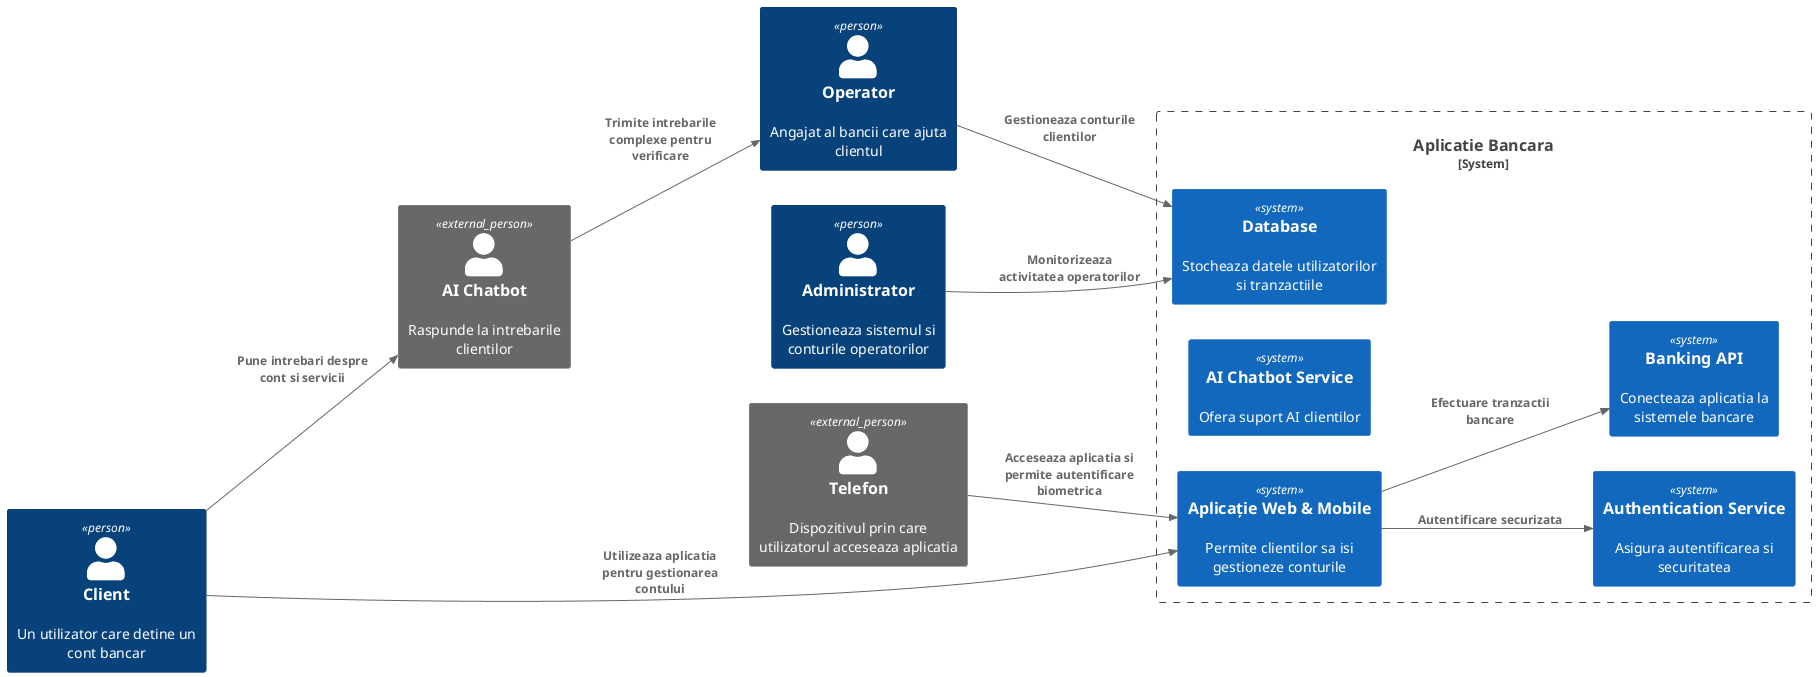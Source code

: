 @startuml
!include <C4/C4_Context>

LAYOUT_LANDSCAPE()

Person(client, "Client", "Un utilizator care detine un cont bancar")
Person(operator, "Operator", "Angajat al bancii care ajuta clientul")
Person(admin, "Administrator", "Gestioneaza sistemul si conturile operatorilor")
Person_Ext(phone, "Telefon", "Dispozitivul prin care utilizatorul acceseaza aplicatia")
Person_Ext(ai_chatbot, "AI Chatbot", "Raspunde la intrebarile clientilor")

System_Boundary(banking_app, "Aplicatie Bancara") {
    System(web_mobile, "Aplicație Web & Mobile", "Permite clientilor sa isi gestioneze conturile")
    System(ai_service, "AI Chatbot Service", "Ofera suport AI clientilor")
    System(db, "Database", "Stocheaza datele utilizatorilor si tranzactiile")
    System(auth, "Authentication Service", "Asigura autentificarea si securitatea")
    System(api, "Banking API", "Conecteaza aplicatia la sistemele bancare")
}

Rel(client, web_mobile, "Utilizeaza aplicatia pentru gestionarea contului")
Rel(client, ai_chatbot, "Pune intrebari despre cont si servicii")
Rel(ai_chatbot, operator, "Trimite intrebarile complexe pentru verificare")
Rel(operator, db, "Gestioneaza conturile clientilor")
Rel(admin, db, "Monitorizeaza activitatea operatorilor")
Rel(web_mobile, auth, "Autentificare securizata")
Rel(web_mobile, api, "Efectuare tranzactii bancare")
Rel(phone, web_mobile, "Acceseaza aplicatia si permite autentificare biometrica")

@enduml
